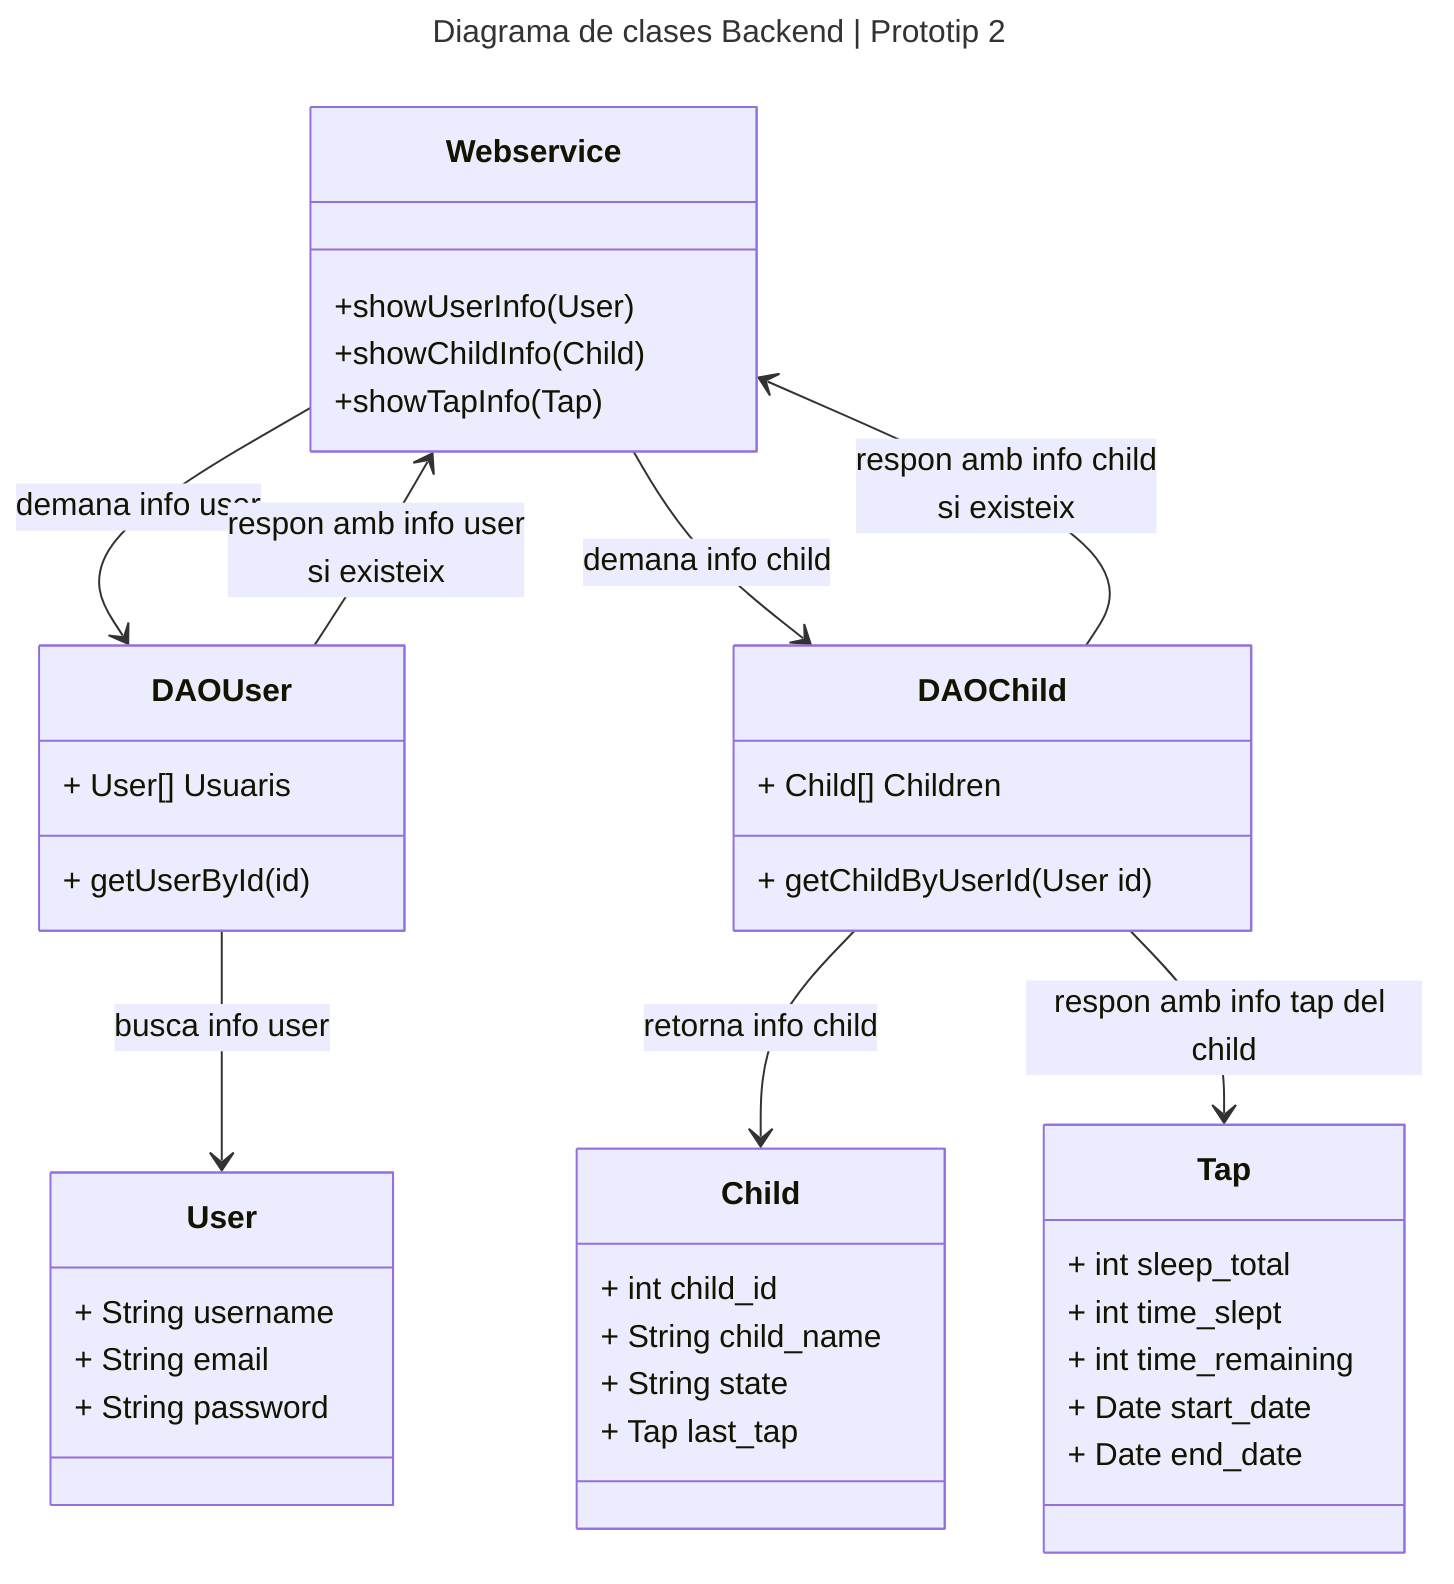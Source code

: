 ---
title: Diagrama de clases Backend | Prototip 2
---

classDiagram
    Webservice --> DAOUser: demana info user
    DAOUser --> User: busca info user
    DAOUser --> Webservice: respon amb info user <br> si existeix
    Webservice --> DAOChild: demana info child 
    DAOChild --> Child: retorna info child
    DAOChild --> Webservice: respon amb info child <br> si existeix
    DAOChild --> Tap: respon amb info tap del child 

    class Webservice {
        +showUserInfo(User)
        +showChildInfo(Child)
        +showTapInfo(Tap)
    }

    class DAOUser {
        + User[] Usuaris
        + getUserById(id)
    }

    class User {
        + String username
        + String email
        + String password
    }

    class DAOChild {
        + Child[] Children
        + getChildByUserId(User id)
    }

    class Child {
        + int child_id
        + String child_name
        + String state
        + Tap last_tap
    }

    class Tap {
        + int sleep_total
        + int time_slept
        + int time_remaining
        + Date start_date
        + Date end_date
    }